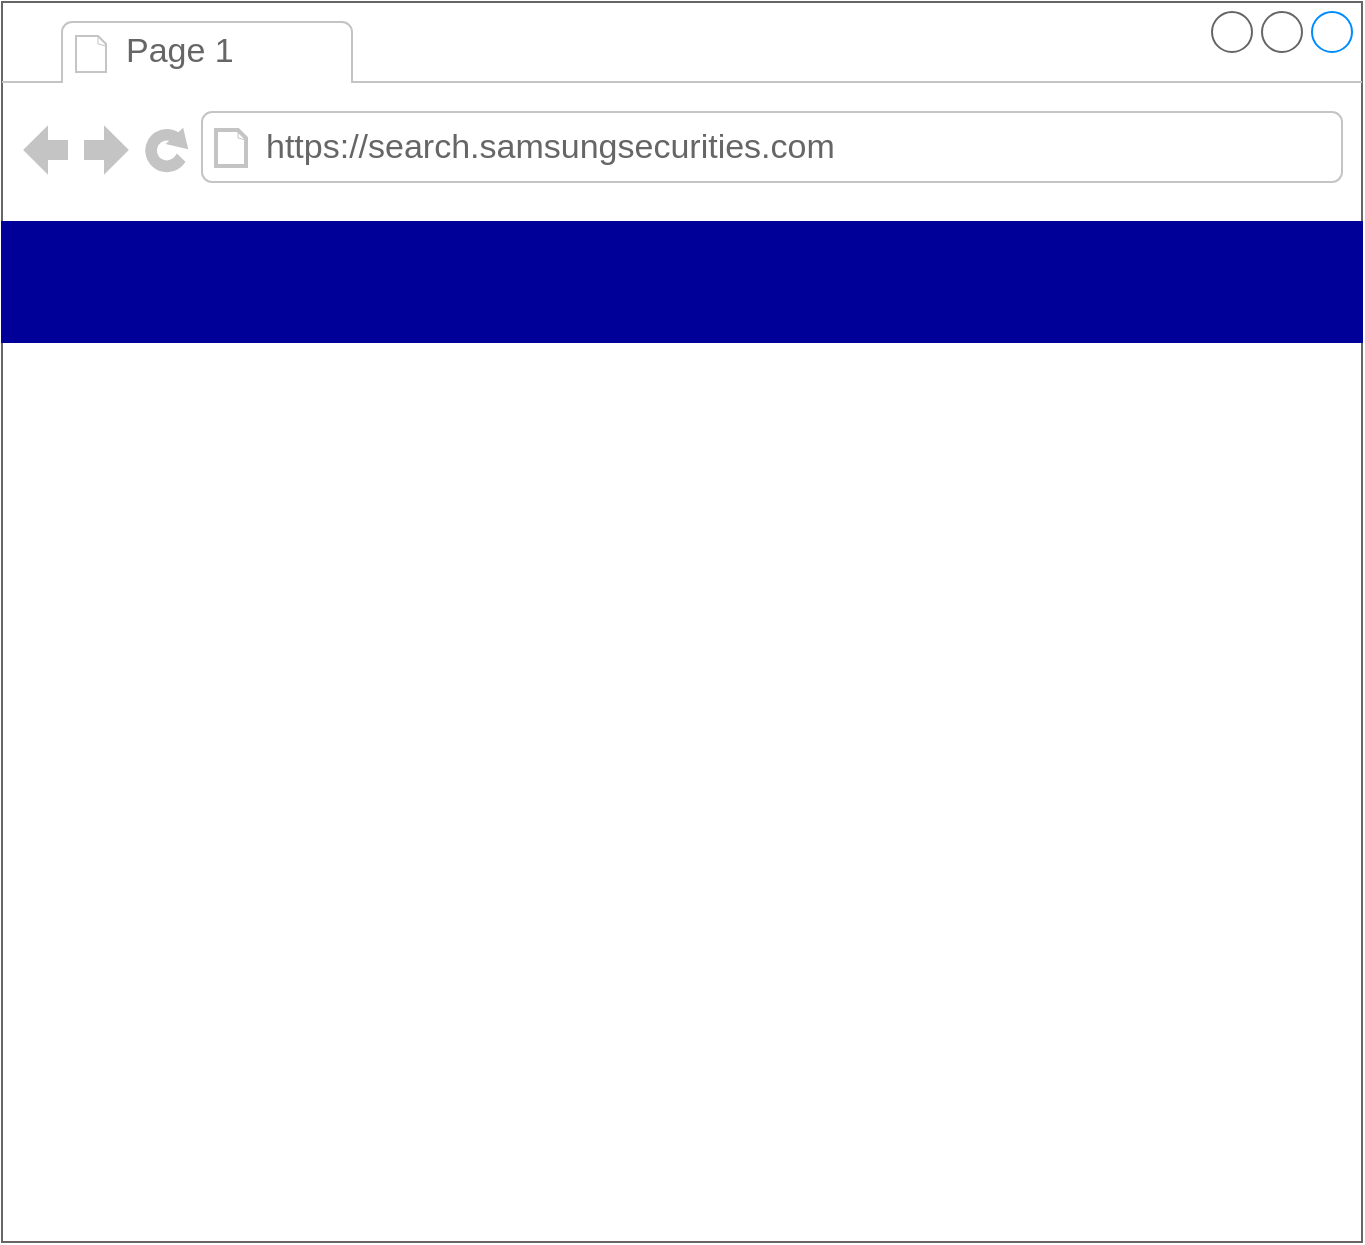 <mxfile version="12.1.3" type="github" pages="1"><diagram id="S1BQ-QaCb_rSmjgJLZ4S" name="Page-1"><mxGraphModel dx="927" dy="600" grid="1" gridSize="10" guides="1" tooltips="1" connect="1" arrows="1" fold="1" page="1" pageScale="1" pageWidth="827" pageHeight="1169" math="0" shadow="0"><root><mxCell id="0"/><mxCell id="1" parent="0"/><mxCell id="38_1eCyaNACQlzidqit7-1" value="" style="strokeWidth=1;shadow=0;dashed=0;align=center;html=1;shape=mxgraph.mockup.containers.browserWindow;rSize=0;fillColor=#ffffff;strokeColor=#666666;strokeColor2=#008cff;strokeColor3=#c4c4c4;mainText=,;recursiveResize=0;" vertex="1" parent="1"><mxGeometry x="40" y="40" width="680" height="620" as="geometry"/></mxCell><mxCell id="38_1eCyaNACQlzidqit7-2" value="Page 1" style="strokeWidth=1;shadow=0;dashed=0;align=center;html=1;shape=mxgraph.mockup.containers.anchor;fontSize=17;fontColor=#666666;align=left;" vertex="1" parent="38_1eCyaNACQlzidqit7-1"><mxGeometry x="60" y="12" width="110" height="26" as="geometry"/></mxCell><mxCell id="38_1eCyaNACQlzidqit7-3" value="https://search.samsungsecurities.com" style="strokeWidth=1;shadow=0;dashed=0;align=center;html=1;shape=mxgraph.mockup.containers.anchor;rSize=0;fontSize=17;fontColor=#666666;align=left;" vertex="1" parent="38_1eCyaNACQlzidqit7-1"><mxGeometry x="130" y="60" width="250" height="26" as="geometry"/></mxCell><mxCell id="38_1eCyaNACQlzidqit7-6" value="&lt;h1&gt;&lt;br&gt;&lt;/h1&gt;" style="rounded=0;whiteSpace=wrap;html=1;strokeColor=#000099;fillColor=#000099;" vertex="1" parent="38_1eCyaNACQlzidqit7-1"><mxGeometry y="110" width="680" height="60" as="geometry"/></mxCell></root></mxGraphModel></diagram></mxfile>